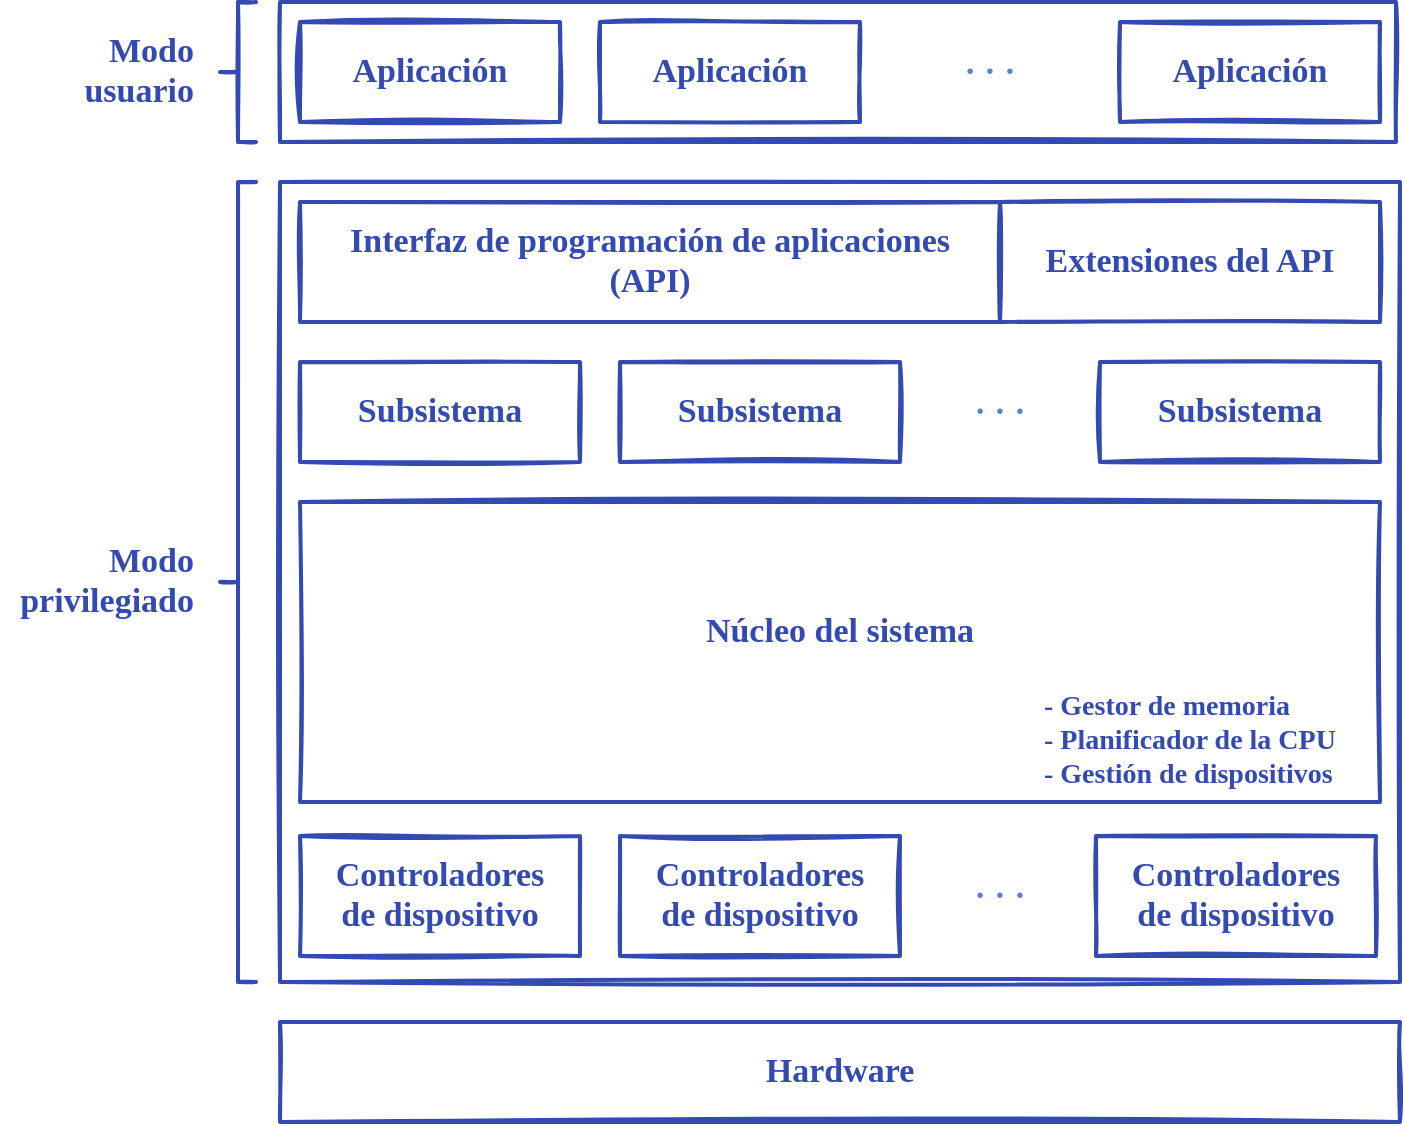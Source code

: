 <mxfile version="14.4.7" type="google"><diagram id="akEowiJKr_ScigKzrRVM" name="Page-1"><mxGraphModel dx="671" dy="745" grid="1" gridSize="10" guides="1" tooltips="1" connect="1" arrows="1" fold="1" page="1" pageScale="1" pageWidth="689" pageHeight="517" math="0" shadow="0"><root><mxCell id="0"/><mxCell id="1" parent="0"/><mxCell id="-pet36EsuUMPWjCT5Itz-23" value="" style="rounded=0;shadow=0;sketch=1;strokeWidth=2;fillColor=none;fontFamily=Ink Free;fontSize=17;fontColor=#5980d4;spacing=20;strokeColor=#324AB2;fontSource=https%3A%2F%2Full-esit-sistemas-operativos.github.io%2Fssoo-apuntes%2Ffonts%2FInkFree.woff;fontStyle=1;spacingBottom=5;" parent="1" vertex="1"><mxGeometry x="830" y="40" width="558" height="70" as="geometry"/></mxCell><mxCell id="-pet36EsuUMPWjCT5Itz-22" value="" style="rounded=0;shadow=0;sketch=1;strokeWidth=2;fillColor=none;fontFamily=Ink Free;fontSize=17;fontColor=#5980d4;spacing=20;strokeColor=#324AB2;fontSource=https%3A%2F%2Full-esit-sistemas-operativos.github.io%2Fssoo-apuntes%2Ffonts%2FInkFree.woff;fontStyle=1;spacingBottom=5;" parent="1" vertex="1"><mxGeometry x="830" y="130" width="560" height="400" as="geometry"/></mxCell><mxCell id="-pet36EsuUMPWjCT5Itz-1" value="Aplicación" style="rounded=0;shadow=0;sketch=1;strokeWidth=2;fillColor=none;fontFamily=Ink Free;fontSize=17;spacing=20;fontSource=https%3A%2F%2Full-esit-sistemas-operativos.github.io%2Fssoo-apuntes%2Ffonts%2FInkFree.woff;strokeColor=#324AB2;fontColor=#324AB2;fontStyle=1;spacingBottom=5;" parent="1" vertex="1"><mxGeometry x="840" y="50" width="130" height="50" as="geometry"/></mxCell><mxCell id="-pet36EsuUMPWjCT5Itz-3" value="· · ·" style="rounded=0;shadow=0;sketch=1;strokeWidth=2;fontFamily=Ink Free;fontSize=17;fontColor=#5980d4;spacing=20;fillColor=none;strokeColor=none;fontSource=https%3A%2F%2Full-esit-sistemas-operativos.github.io%2Fssoo-apuntes%2Ffonts%2FInkFree.woff;fontStyle=1;spacingBottom=5;" parent="1" vertex="1"><mxGeometry x="1120" y="50" width="130" height="50" as="geometry"/></mxCell><mxCell id="-pet36EsuUMPWjCT5Itz-5" value="Interfaz de programación de aplicaciones&#10;(API)" style="rounded=0;shadow=0;sketch=1;strokeWidth=2;fillColor=none;fontFamily=Ink Free;fontSize=17;spacing=20;strokeColor=#324AB2;fontColor=#324AB2;fontSource=https%3A%2F%2Full-esit-sistemas-operativos.github.io%2Fssoo-apuntes%2Ffonts%2FInkFree.woff;fontStyle=1;spacingBottom=5;" parent="1" vertex="1"><mxGeometry x="840" y="140" width="350" height="60" as="geometry"/></mxCell><mxCell id="-pet36EsuUMPWjCT5Itz-6" value="Extensiones del API" style="rounded=0;shadow=0;sketch=1;strokeWidth=2;fillColor=none;fontFamily=Ink Free;fontSize=17;spacing=20;strokeColor=#324AB2;fontColor=#324AB2;fontSource=https%3A%2F%2Full-esit-sistemas-operativos.github.io%2Fssoo-apuntes%2Ffonts%2FInkFree.woff;fontStyle=1;spacingBottom=5;" parent="1" vertex="1"><mxGeometry x="1190" y="140" width="190" height="60" as="geometry"/></mxCell><mxCell id="-pet36EsuUMPWjCT5Itz-8" value="Subsistema" style="rounded=0;shadow=0;sketch=1;strokeWidth=2;fillColor=none;fontFamily=Ink Free;fontSize=17;spacing=20;strokeColor=#324AB2;fontColor=#324AB2;fontSource=https%3A%2F%2Full-esit-sistemas-operativos.github.io%2Fssoo-apuntes%2Ffonts%2FInkFree.woff;fontStyle=1;spacingBottom=5;" parent="1" vertex="1"><mxGeometry x="840" y="220" width="140" height="50" as="geometry"/></mxCell><mxCell id="-pet36EsuUMPWjCT5Itz-15" value="· · ·" style="rounded=0;shadow=0;sketch=1;strokeWidth=2;fontFamily=Ink Free;fontSize=17;fontColor=#5980d4;spacing=20;fillColor=none;strokeColor=none;fontSource=https%3A%2F%2Full-esit-sistemas-operativos.github.io%2Fssoo-apuntes%2Ffonts%2FInkFree.woff;fontStyle=1;spacingBottom=5;" parent="1" vertex="1"><mxGeometry x="1140" y="220" width="100" height="50" as="geometry"/></mxCell><mxCell id="-pet36EsuUMPWjCT5Itz-16" value="Núcleo del sistema&#10;" style="rounded=0;shadow=0;sketch=1;strokeWidth=2;fillColor=none;fontFamily=Ink Free;fontSize=17;spacing=20;strokeColor=#324AB2;fontColor=#324AB2;fontSource=https%3A%2F%2Full-esit-sistemas-operativos.github.io%2Fssoo-apuntes%2Ffonts%2FInkFree.woff;fontStyle=1;spacingBottom=5;" parent="1" vertex="1"><mxGeometry x="840" y="290" width="540" height="150" as="geometry"/></mxCell><mxCell id="-pet36EsuUMPWjCT5Itz-17" value="Controladores&#10;de dispositivo" style="rounded=0;shadow=0;sketch=1;strokeWidth=2;fillColor=none;fontFamily=Ink Free;fontSize=17;spacing=20;strokeColor=#324AB2;fontColor=#324AB2;fontSource=https%3A%2F%2Full-esit-sistemas-operativos.github.io%2Fssoo-apuntes%2Ffonts%2FInkFree.woff;fontStyle=1;spacingBottom=5;" parent="1" vertex="1"><mxGeometry x="840" y="457" width="140" height="60" as="geometry"/></mxCell><mxCell id="-pet36EsuUMPWjCT5Itz-18" value="Controladores&#10;de dispositivo" style="rounded=0;shadow=0;sketch=1;strokeWidth=2;fillColor=none;fontFamily=Ink Free;fontSize=17;spacing=20;strokeColor=#324AB2;fontColor=#324AB2;fontSource=https%3A%2F%2Full-esit-sistemas-operativos.github.io%2Fssoo-apuntes%2Ffonts%2FInkFree.woff;fontStyle=1;spacingBottom=5;" parent="1" vertex="1"><mxGeometry x="1000" y="457" width="140" height="60" as="geometry"/></mxCell><mxCell id="-pet36EsuUMPWjCT5Itz-19" value="Controladores&#10;de dispositivo" style="rounded=0;shadow=0;sketch=1;strokeWidth=2;fillColor=none;fontFamily=Ink Free;fontSize=17;spacing=20;strokeColor=#324AB2;fontColor=#324AB2;fontSource=https%3A%2F%2Full-esit-sistemas-operativos.github.io%2Fssoo-apuntes%2Ffonts%2FInkFree.woff;fontStyle=1;spacingBottom=5;" parent="1" vertex="1"><mxGeometry x="1238" y="457" width="140" height="60" as="geometry"/></mxCell><mxCell id="-pet36EsuUMPWjCT5Itz-20" value="· · ·" style="rounded=0;shadow=0;sketch=1;strokeWidth=2;fontFamily=Ink Free;fontSize=17;fontColor=#5980d4;spacing=20;fillColor=none;strokeColor=none;fontSource=https%3A%2F%2Full-esit-sistemas-operativos.github.io%2Fssoo-apuntes%2Ffonts%2FInkFree.woff;fontStyle=1;spacingBottom=5;" parent="1" vertex="1"><mxGeometry x="1140" y="457" width="100" height="60" as="geometry"/></mxCell><mxCell id="-pet36EsuUMPWjCT5Itz-21" value="Hardware" style="rounded=0;shadow=0;sketch=1;strokeWidth=2;fillColor=none;fontFamily=Ink Free;fontSize=17;spacing=20;strokeColor=#324AB2;fontColor=#324AB2;fontSource=https%3A%2F%2Full-esit-sistemas-operativos.github.io%2Fssoo-apuntes%2Ffonts%2FInkFree.woff;fontStyle=1;spacingBottom=5;" parent="1" vertex="1"><mxGeometry x="830" y="550" width="560" height="50" as="geometry"/></mxCell><mxCell id="-pet36EsuUMPWjCT5Itz-25" value="" style="strokeWidth=2;shape=mxgraph.flowchart.annotation_2;align=left;labelPosition=right;pointerEvents=1;fontColor=#000000;sketch=1;strokeColor=#324AB2;fontFamily=Ink Free;fontSource=https%3A%2F%2Full-esit-sistemas-operativos.github.io%2Fssoo-apuntes%2Ffonts%2FInkFree.woff;fontStyle=1;spacingBottom=5;" parent="1" vertex="1"><mxGeometry x="800" y="40" width="18" height="70" as="geometry"/></mxCell><mxCell id="-pet36EsuUMPWjCT5Itz-26" value="" style="strokeWidth=2;shape=mxgraph.flowchart.annotation_2;align=left;labelPosition=right;pointerEvents=1;fontColor=#000000;sketch=1;strokeColor=#324AB2;fontFamily=Ink Free;fontSource=https%3A%2F%2Full-esit-sistemas-operativos.github.io%2Fssoo-apuntes%2Ffonts%2FInkFree.woff;fontStyle=1;spacingBottom=5;" parent="1" vertex="1"><mxGeometry x="800" y="130" width="18" height="400" as="geometry"/></mxCell><mxCell id="-pet36EsuUMPWjCT5Itz-28" value="Modo&#10;usuario" style="text;align=right;verticalAlign=middle;rounded=0;shadow=0;sketch=1;fontFamily=Ink Free;fontSize=17;fontStyle=1;fontColor=#324AB2;fontSource=https%3A%2F%2Full-esit-sistemas-operativos.github.io%2Fssoo-apuntes%2Ffonts%2FInkFree.woff;spacingBottom=5;" parent="1" vertex="1"><mxGeometry x="719" y="57.5" width="70" height="35" as="geometry"/></mxCell><mxCell id="-pet36EsuUMPWjCT5Itz-29" value="Modo&#10;privilegiado" style="text;align=right;verticalAlign=middle;rounded=0;shadow=0;sketch=1;fontFamily=Ink Free;fontSize=17;fontStyle=1;fontColor=#324AB2;fontSource=https%3A%2F%2Full-esit-sistemas-operativos.github.io%2Fssoo-apuntes%2Ffonts%2FInkFree.woff;spacingBottom=5;" parent="1" vertex="1"><mxGeometry x="690" y="310" width="99" height="40" as="geometry"/></mxCell><mxCell id="-pet36EsuUMPWjCT5Itz-31" value="- Gestor de memoria&#10;- Planificador de la CPU&#10;- Gestión de dispositivos" style="text;align=left;verticalAlign=middle;rounded=0;shadow=0;sketch=1;fontFamily=Ink Free;fontSize=14;fontStyle=1;fontColor=#324AB2;fontSource=https%3A%2F%2Full-esit-sistemas-operativos.github.io%2Fssoo-apuntes%2Ffonts%2FInkFree.woff;spacingBottom=5;" parent="1" vertex="1"><mxGeometry x="1210" y="380" width="170" height="60" as="geometry"/></mxCell><mxCell id="-pet36EsuUMPWjCT5Itz-35" value="Subsistema" style="rounded=0;shadow=0;sketch=1;strokeWidth=2;fillColor=none;fontFamily=Ink Free;fontSize=17;spacing=20;strokeColor=#324AB2;fontColor=#324AB2;fontSource=https%3A%2F%2Full-esit-sistemas-operativos.github.io%2Fssoo-apuntes%2Ffonts%2FInkFree.woff;fontStyle=1;spacingBottom=5;" parent="1" vertex="1"><mxGeometry x="1000" y="220" width="140" height="50" as="geometry"/></mxCell><mxCell id="-pet36EsuUMPWjCT5Itz-36" value="Subsistema" style="rounded=0;shadow=0;sketch=1;strokeWidth=2;fillColor=none;fontFamily=Ink Free;fontSize=17;spacing=20;strokeColor=#324AB2;fontColor=#324AB2;fontSource=https%3A%2F%2Full-esit-sistemas-operativos.github.io%2Fssoo-apuntes%2Ffonts%2FInkFree.woff;fontStyle=1;spacingBottom=5;" parent="1" vertex="1"><mxGeometry x="1240" y="220" width="140" height="50" as="geometry"/></mxCell><mxCell id="-pet36EsuUMPWjCT5Itz-37" value="Aplicación" style="rounded=0;shadow=0;sketch=1;strokeWidth=2;fillColor=none;fontFamily=Ink Free;fontSize=17;spacing=20;strokeColor=#324AB2;fontColor=#324AB2;fontSource=https%3A%2F%2Full-esit-sistemas-operativos.github.io%2Fssoo-apuntes%2Ffonts%2FInkFree.woff;fontStyle=1;spacingBottom=5;" parent="1" vertex="1"><mxGeometry x="990" y="50" width="130" height="50" as="geometry"/></mxCell><mxCell id="-pet36EsuUMPWjCT5Itz-41" value="Aplicación" style="rounded=0;shadow=0;sketch=1;strokeWidth=2;fillColor=none;fontFamily=Ink Free;fontSize=17;spacing=20;strokeColor=#324AB2;fontColor=#324AB2;fontSource=https%3A%2F%2Full-esit-sistemas-operativos.github.io%2Fssoo-apuntes%2Ffonts%2FInkFree.woff;fontStyle=1;spacingBottom=5;" parent="1" vertex="1"><mxGeometry x="1250" y="50" width="130" height="50" as="geometry"/></mxCell></root></mxGraphModel></diagram></mxfile>